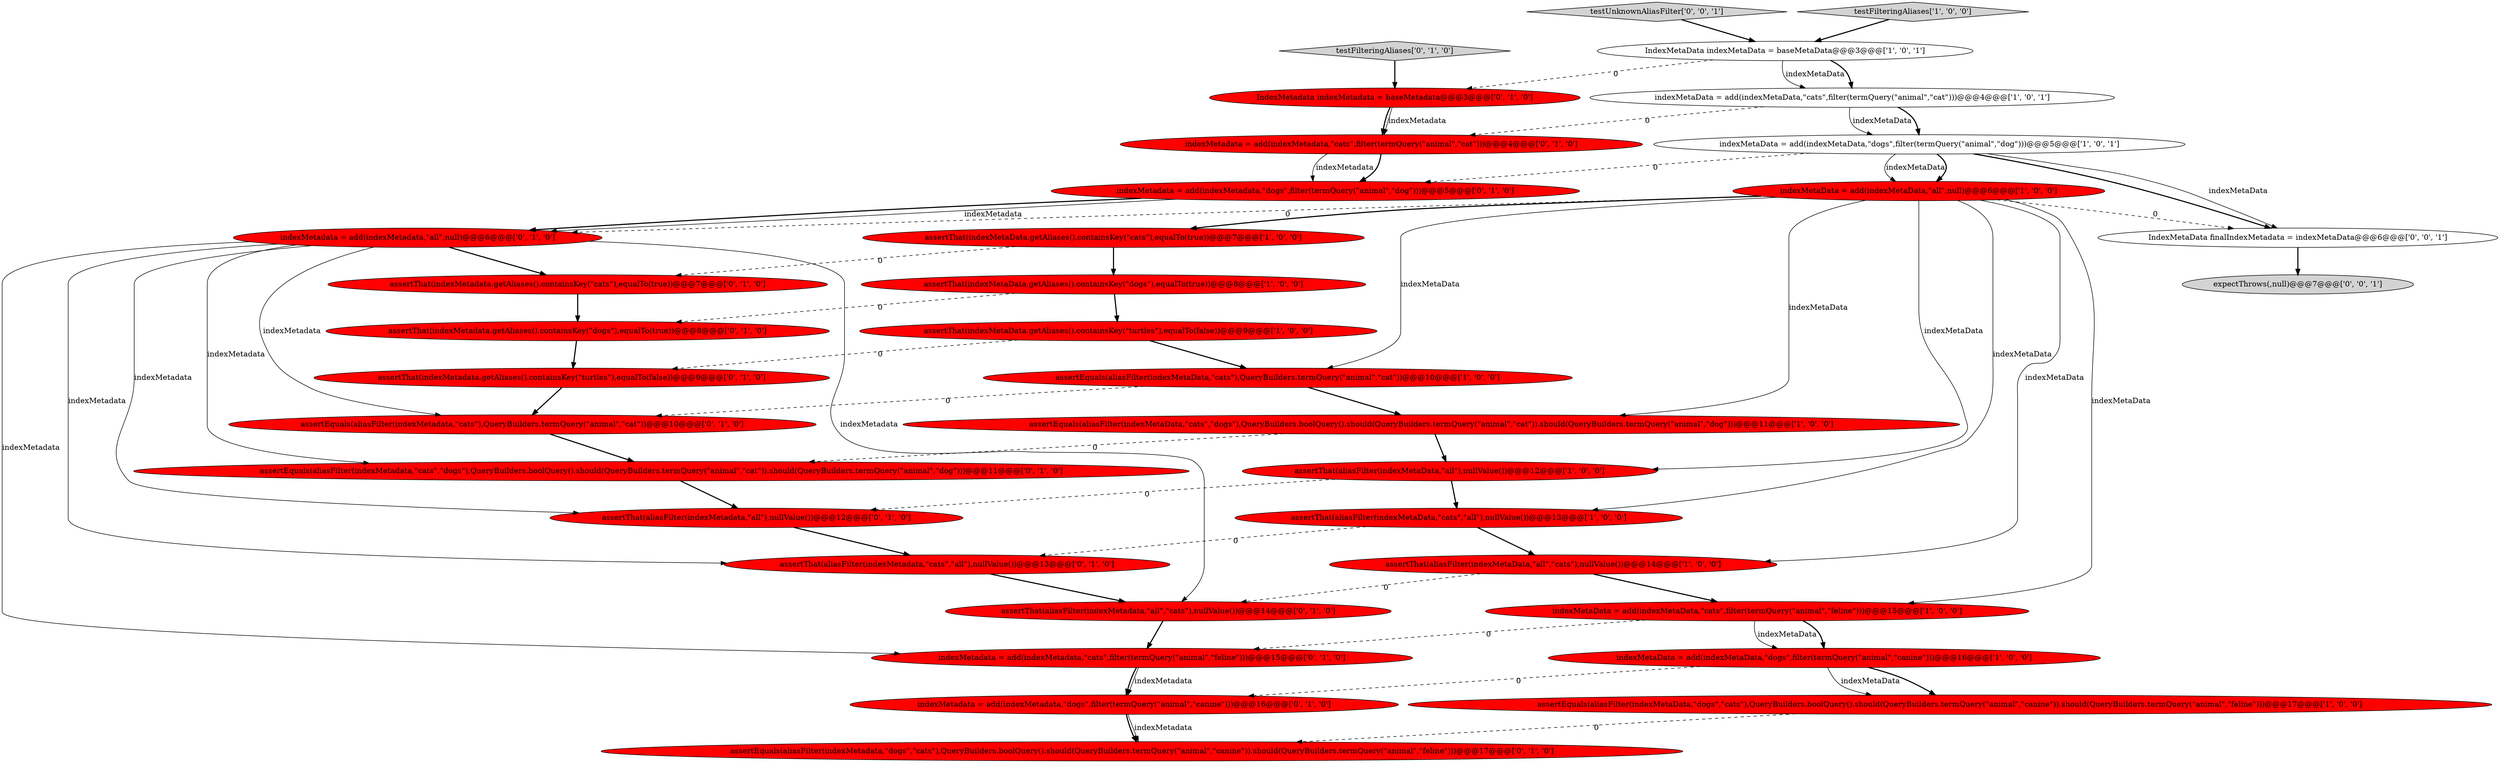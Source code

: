 digraph {
17 [style = filled, label = "assertThat(aliasFilter(indexMetadata,\"cats\",\"all\"),nullValue())@@@13@@@['0', '1', '0']", fillcolor = red, shape = ellipse image = "AAA1AAABBB2BBB"];
24 [style = filled, label = "indexMetadata = add(indexMetadata,\"cats\",filter(termQuery(\"animal\",\"feline\")))@@@15@@@['0', '1', '0']", fillcolor = red, shape = ellipse image = "AAA1AAABBB2BBB"];
7 [style = filled, label = "indexMetaData = add(indexMetaData,\"cats\",filter(termQuery(\"animal\",\"cat\")))@@@4@@@['1', '0', '1']", fillcolor = white, shape = ellipse image = "AAA0AAABBB1BBB"];
33 [style = filled, label = "testUnknownAliasFilter['0', '0', '1']", fillcolor = lightgray, shape = diamond image = "AAA0AAABBB3BBB"];
23 [style = filled, label = "assertThat(indexMetadata.getAliases().containsKey(\"dogs\"),equalTo(true))@@@8@@@['0', '1', '0']", fillcolor = red, shape = ellipse image = "AAA1AAABBB2BBB"];
31 [style = filled, label = "testFilteringAliases['0', '1', '0']", fillcolor = lightgray, shape = diamond image = "AAA0AAABBB2BBB"];
10 [style = filled, label = "assertThat(aliasFilter(indexMetaData,\"all\"),nullValue())@@@12@@@['1', '0', '0']", fillcolor = red, shape = ellipse image = "AAA1AAABBB1BBB"];
6 [style = filled, label = "assertThat(aliasFilter(indexMetaData,\"all\",\"cats\"),nullValue())@@@14@@@['1', '0', '0']", fillcolor = red, shape = ellipse image = "AAA1AAABBB1BBB"];
5 [style = filled, label = "assertThat(indexMetaData.getAliases().containsKey(\"cats\"),equalTo(true))@@@7@@@['1', '0', '0']", fillcolor = red, shape = ellipse image = "AAA1AAABBB1BBB"];
21 [style = filled, label = "indexMetadata = add(indexMetadata,\"dogs\",filter(termQuery(\"animal\",\"dog\")))@@@5@@@['0', '1', '0']", fillcolor = red, shape = ellipse image = "AAA1AAABBB2BBB"];
29 [style = filled, label = "assertEquals(aliasFilter(indexMetadata,\"cats\"),QueryBuilders.termQuery(\"animal\",\"cat\"))@@@10@@@['0', '1', '0']", fillcolor = red, shape = ellipse image = "AAA1AAABBB2BBB"];
27 [style = filled, label = "assertEquals(aliasFilter(indexMetadata,\"cats\",\"dogs\"),QueryBuilders.boolQuery().should(QueryBuilders.termQuery(\"animal\",\"cat\")).should(QueryBuilders.termQuery(\"animal\",\"dog\")))@@@11@@@['0', '1', '0']", fillcolor = red, shape = ellipse image = "AAA1AAABBB2BBB"];
15 [style = filled, label = "assertThat(indexMetaData.getAliases().containsKey(\"turtles\"),equalTo(false))@@@9@@@['1', '0', '0']", fillcolor = red, shape = ellipse image = "AAA1AAABBB1BBB"];
9 [style = filled, label = "assertThat(indexMetaData.getAliases().containsKey(\"dogs\"),equalTo(true))@@@8@@@['1', '0', '0']", fillcolor = red, shape = ellipse image = "AAA1AAABBB1BBB"];
13 [style = filled, label = "indexMetaData = add(indexMetaData,\"dogs\",filter(termQuery(\"animal\",\"canine\")))@@@16@@@['1', '0', '0']", fillcolor = red, shape = ellipse image = "AAA1AAABBB1BBB"];
2 [style = filled, label = "indexMetaData = add(indexMetaData,\"dogs\",filter(termQuery(\"animal\",\"dog\")))@@@5@@@['1', '0', '1']", fillcolor = white, shape = ellipse image = "AAA0AAABBB1BBB"];
1 [style = filled, label = "assertEquals(aliasFilter(indexMetaData,\"cats\"),QueryBuilders.termQuery(\"animal\",\"cat\"))@@@10@@@['1', '0', '0']", fillcolor = red, shape = ellipse image = "AAA1AAABBB1BBB"];
16 [style = filled, label = "indexMetadata = add(indexMetadata,\"dogs\",filter(termQuery(\"animal\",\"canine\")))@@@16@@@['0', '1', '0']", fillcolor = red, shape = ellipse image = "AAA1AAABBB2BBB"];
30 [style = filled, label = "IndexMetadata indexMetadata = baseMetadata@@@3@@@['0', '1', '0']", fillcolor = red, shape = ellipse image = "AAA1AAABBB2BBB"];
0 [style = filled, label = "assertThat(aliasFilter(indexMetaData,\"cats\",\"all\"),nullValue())@@@13@@@['1', '0', '0']", fillcolor = red, shape = ellipse image = "AAA1AAABBB1BBB"];
25 [style = filled, label = "indexMetadata = add(indexMetadata,\"cats\",filter(termQuery(\"animal\",\"cat\")))@@@4@@@['0', '1', '0']", fillcolor = red, shape = ellipse image = "AAA1AAABBB2BBB"];
14 [style = filled, label = "indexMetaData = add(indexMetaData,\"all\",null)@@@6@@@['1', '0', '0']", fillcolor = red, shape = ellipse image = "AAA1AAABBB1BBB"];
12 [style = filled, label = "indexMetaData = add(indexMetaData,\"cats\",filter(termQuery(\"animal\",\"feline\")))@@@15@@@['1', '0', '0']", fillcolor = red, shape = ellipse image = "AAA1AAABBB1BBB"];
8 [style = filled, label = "testFilteringAliases['1', '0', '0']", fillcolor = lightgray, shape = diamond image = "AAA0AAABBB1BBB"];
19 [style = filled, label = "assertThat(aliasFilter(indexMetadata,\"all\"),nullValue())@@@12@@@['0', '1', '0']", fillcolor = red, shape = ellipse image = "AAA1AAABBB2BBB"];
4 [style = filled, label = "assertEquals(aliasFilter(indexMetaData,\"dogs\",\"cats\"),QueryBuilders.boolQuery().should(QueryBuilders.termQuery(\"animal\",\"canine\")).should(QueryBuilders.termQuery(\"animal\",\"feline\")))@@@17@@@['1', '0', '0']", fillcolor = red, shape = ellipse image = "AAA1AAABBB1BBB"];
22 [style = filled, label = "assertThat(indexMetadata.getAliases().containsKey(\"cats\"),equalTo(true))@@@7@@@['0', '1', '0']", fillcolor = red, shape = ellipse image = "AAA1AAABBB2BBB"];
11 [style = filled, label = "assertEquals(aliasFilter(indexMetaData,\"cats\",\"dogs\"),QueryBuilders.boolQuery().should(QueryBuilders.termQuery(\"animal\",\"cat\")).should(QueryBuilders.termQuery(\"animal\",\"dog\")))@@@11@@@['1', '0', '0']", fillcolor = red, shape = ellipse image = "AAA1AAABBB1BBB"];
3 [style = filled, label = "IndexMetaData indexMetaData = baseMetaData@@@3@@@['1', '0', '1']", fillcolor = white, shape = ellipse image = "AAA0AAABBB1BBB"];
34 [style = filled, label = "IndexMetaData finalIndexMetadata = indexMetaData@@@6@@@['0', '0', '1']", fillcolor = white, shape = ellipse image = "AAA0AAABBB3BBB"];
32 [style = filled, label = "expectThrows(,null)@@@7@@@['0', '0', '1']", fillcolor = lightgray, shape = ellipse image = "AAA0AAABBB3BBB"];
26 [style = filled, label = "assertEquals(aliasFilter(indexMetadata,\"dogs\",\"cats\"),QueryBuilders.boolQuery().should(QueryBuilders.termQuery(\"animal\",\"canine\")).should(QueryBuilders.termQuery(\"animal\",\"feline\")))@@@17@@@['0', '1', '0']", fillcolor = red, shape = ellipse image = "AAA1AAABBB2BBB"];
20 [style = filled, label = "indexMetadata = add(indexMetadata,\"all\",null)@@@6@@@['0', '1', '0']", fillcolor = red, shape = ellipse image = "AAA1AAABBB2BBB"];
18 [style = filled, label = "assertThat(indexMetadata.getAliases().containsKey(\"turtles\"),equalTo(false))@@@9@@@['0', '1', '0']", fillcolor = red, shape = ellipse image = "AAA1AAABBB2BBB"];
28 [style = filled, label = "assertThat(aliasFilter(indexMetadata,\"all\",\"cats\"),nullValue())@@@14@@@['0', '1', '0']", fillcolor = red, shape = ellipse image = "AAA1AAABBB2BBB"];
14->11 [style = solid, label="indexMetaData"];
14->0 [style = solid, label="indexMetaData"];
14->1 [style = solid, label="indexMetaData"];
2->14 [style = solid, label="indexMetaData"];
3->30 [style = dashed, label="0"];
33->3 [style = bold, label=""];
5->9 [style = bold, label=""];
20->29 [style = solid, label="indexMetadata"];
14->34 [style = dashed, label="0"];
0->6 [style = bold, label=""];
20->19 [style = solid, label="indexMetadata"];
10->19 [style = dashed, label="0"];
3->7 [style = solid, label="indexMetaData"];
8->3 [style = bold, label=""];
25->21 [style = solid, label="indexMetadata"];
2->34 [style = bold, label=""];
16->26 [style = bold, label=""];
15->18 [style = dashed, label="0"];
1->29 [style = dashed, label="0"];
14->20 [style = dashed, label="0"];
30->25 [style = bold, label=""];
19->17 [style = bold, label=""];
20->17 [style = solid, label="indexMetadata"];
4->26 [style = dashed, label="0"];
12->13 [style = solid, label="indexMetaData"];
0->17 [style = dashed, label="0"];
22->23 [style = bold, label=""];
9->23 [style = dashed, label="0"];
1->11 [style = bold, label=""];
20->22 [style = bold, label=""];
20->27 [style = solid, label="indexMetadata"];
12->13 [style = bold, label=""];
29->27 [style = bold, label=""];
7->2 [style = solid, label="indexMetaData"];
18->29 [style = bold, label=""];
20->28 [style = solid, label="indexMetadata"];
17->28 [style = bold, label=""];
24->16 [style = bold, label=""];
14->6 [style = solid, label="indexMetaData"];
21->20 [style = bold, label=""];
6->28 [style = dashed, label="0"];
3->7 [style = bold, label=""];
14->10 [style = solid, label="indexMetaData"];
15->1 [style = bold, label=""];
11->10 [style = bold, label=""];
13->4 [style = solid, label="indexMetaData"];
7->2 [style = bold, label=""];
9->15 [style = bold, label=""];
2->21 [style = dashed, label="0"];
12->24 [style = dashed, label="0"];
2->14 [style = bold, label=""];
10->0 [style = bold, label=""];
31->30 [style = bold, label=""];
13->16 [style = dashed, label="0"];
16->26 [style = solid, label="indexMetadata"];
7->25 [style = dashed, label="0"];
28->24 [style = bold, label=""];
2->34 [style = solid, label="indexMetaData"];
34->32 [style = bold, label=""];
5->22 [style = dashed, label="0"];
27->19 [style = bold, label=""];
11->27 [style = dashed, label="0"];
20->24 [style = solid, label="indexMetadata"];
30->25 [style = solid, label="indexMetadata"];
13->4 [style = bold, label=""];
25->21 [style = bold, label=""];
23->18 [style = bold, label=""];
14->12 [style = solid, label="indexMetaData"];
24->16 [style = solid, label="indexMetadata"];
14->5 [style = bold, label=""];
21->20 [style = solid, label="indexMetadata"];
6->12 [style = bold, label=""];
}
